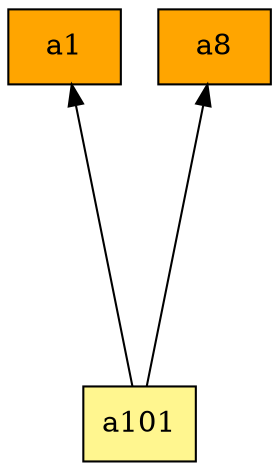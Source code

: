 digraph G {
rankdir=BT;ranksep="2.0";
"a1" [shape=record,fillcolor=orange,style=filled,label="{a1}"];
"a101" [shape=record,fillcolor=khaki1,style=filled,label="{a101}"];
"a8" [shape=record,fillcolor=orange,style=filled,label="{a8}"];
"a101" -> "a1"
"a101" -> "a8"
}